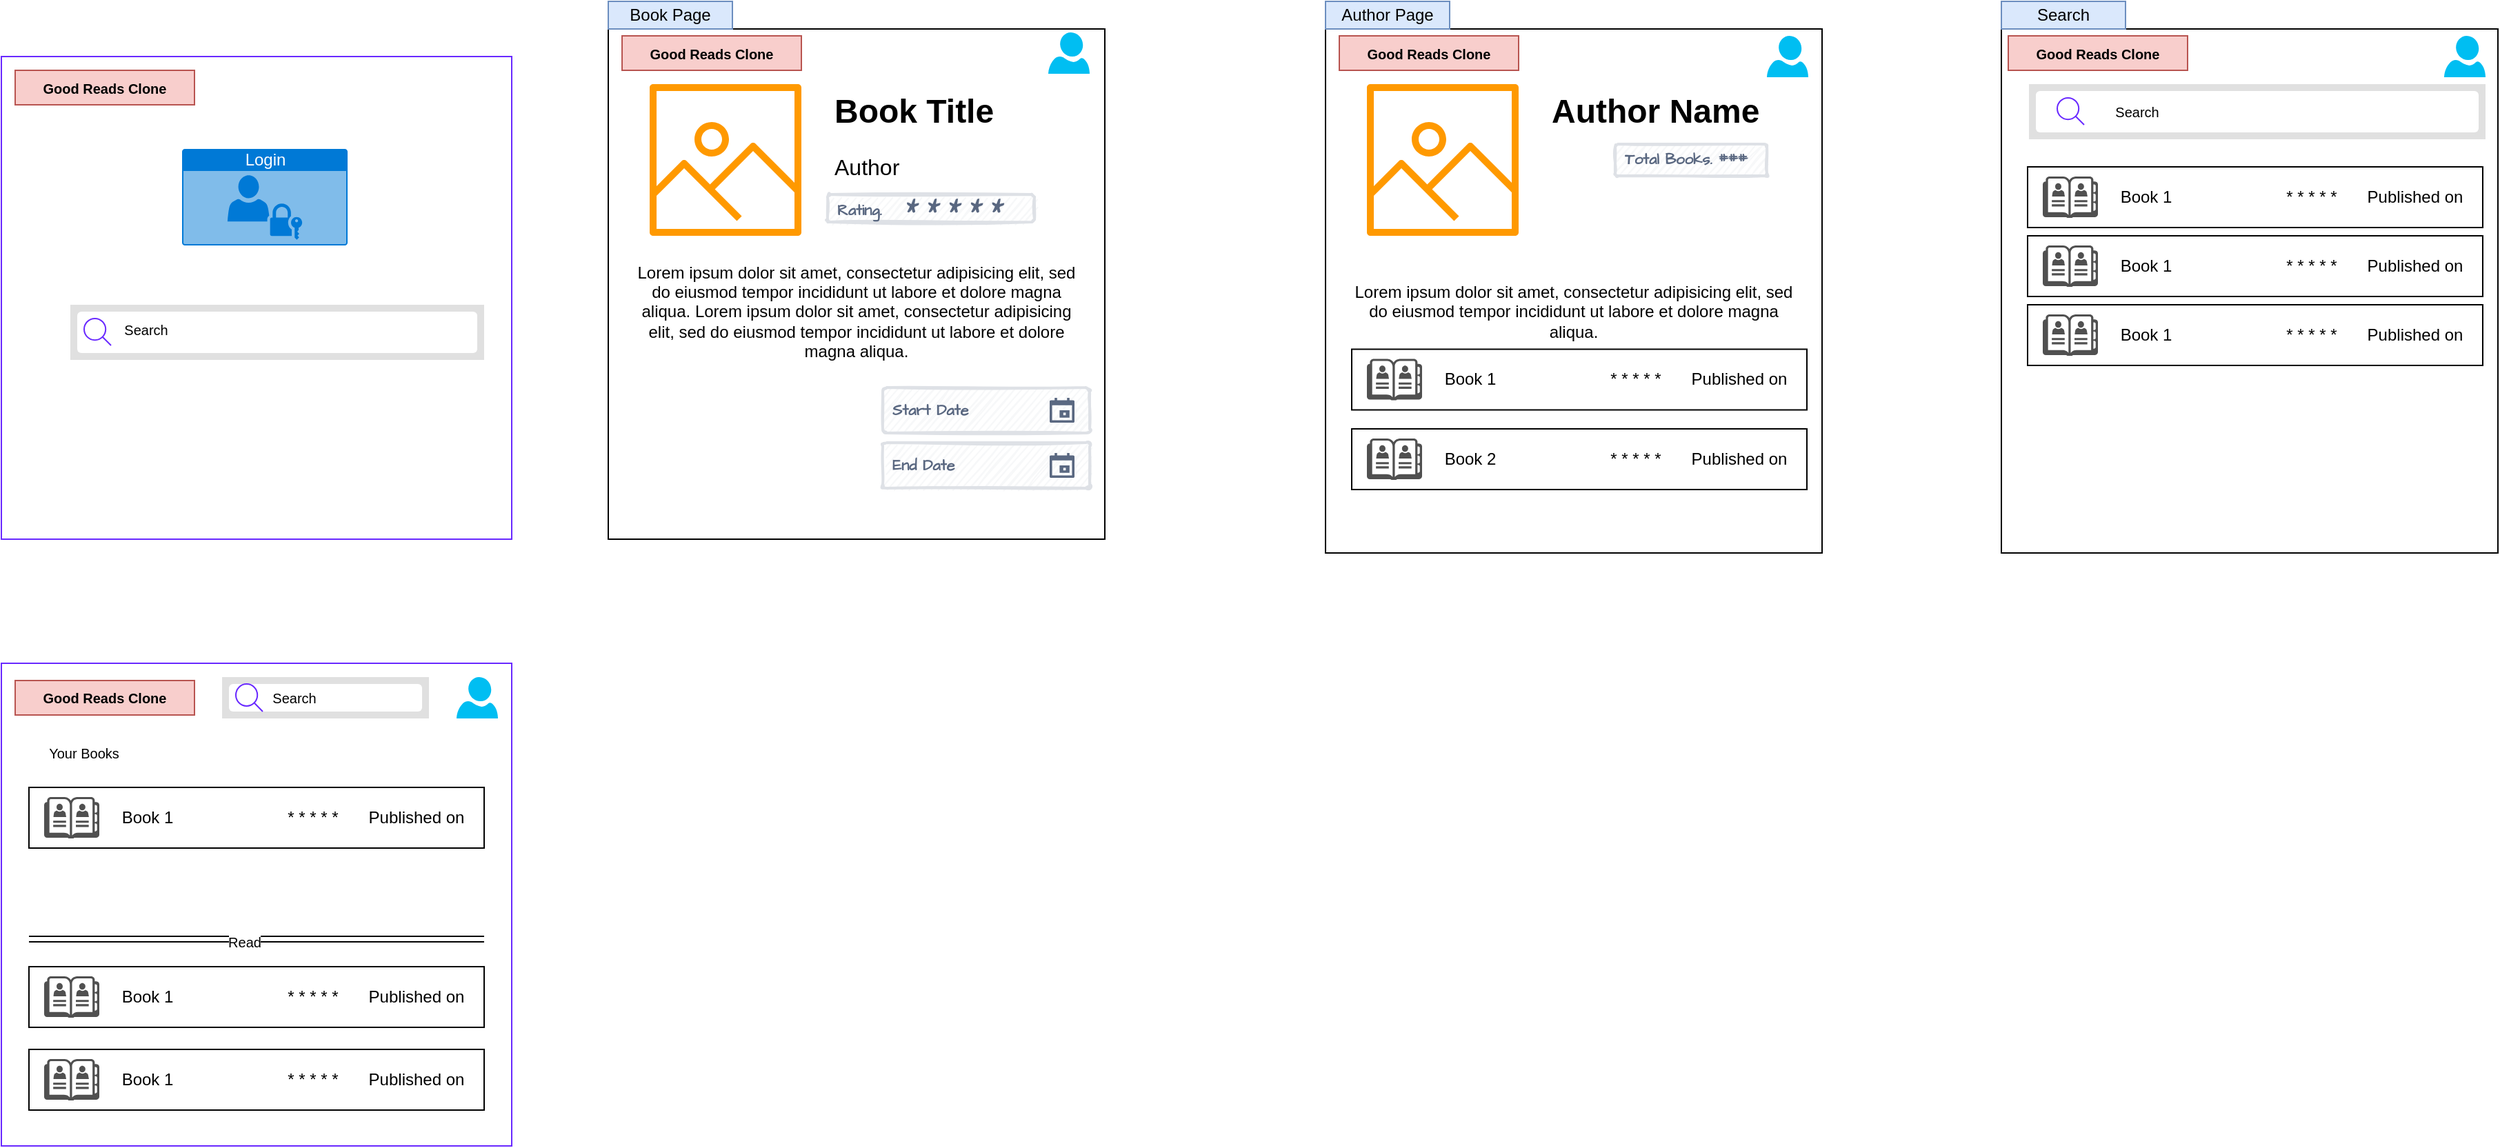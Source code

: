 <mxfile version="15.2.7" type="device" pages="3"><diagram id="kCLQvWOEQhlUWgDI2h-p" name="User-Interface"><mxGraphModel dx="1327" dy="503" grid="1" gridSize="10" guides="1" tooltips="1" connect="1" arrows="1" fold="1" page="1" pageScale="1" pageWidth="827" pageHeight="1169" math="0" shadow="0"><root><mxCell id="0"/><mxCell id="1" parent="0"/><mxCell id="NH7d7_Qby9Hm35h30psu-94" value="" style="rounded=0;whiteSpace=wrap;html=1;fontSize=10;strokeColor=#6929FF;" vertex="1" parent="1"><mxGeometry x="-280" y="80" width="370" height="350" as="geometry"/></mxCell><mxCell id="NH7d7_Qby9Hm35h30psu-25" value="" style="rounded=0;whiteSpace=wrap;html=1;" vertex="1" parent="1"><mxGeometry x="680" y="60" width="360" height="380" as="geometry"/></mxCell><mxCell id="NH7d7_Qby9Hm35h30psu-40" value="" style="rounded=0;whiteSpace=wrap;html=1;" vertex="1" parent="1"><mxGeometry x="699" y="292.25" width="330" height="44" as="geometry"/></mxCell><mxCell id="NH7d7_Qby9Hm35h30psu-16" value="" style="rounded=0;whiteSpace=wrap;html=1;" vertex="1" parent="1"><mxGeometry x="160" y="60" width="360" height="370" as="geometry"/></mxCell><mxCell id="NH7d7_Qby9Hm35h30psu-17" value="&lt;h1&gt;Book Title&lt;/h1&gt;&lt;p&gt;&lt;font style=&quot;font-size: 16px&quot;&gt;Author&lt;/font&gt;&lt;/p&gt;&lt;p&gt;&lt;br&gt;&lt;/p&gt;" style="text;html=1;strokeColor=none;fillColor=none;spacing=5;spacingTop=-20;whiteSpace=wrap;overflow=hidden;rounded=0;" vertex="1" parent="1"><mxGeometry x="319" y="100" width="190" height="150" as="geometry"/></mxCell><mxCell id="NH7d7_Qby9Hm35h30psu-18" value="&lt;span style=&quot;font-size: 11px ; font-weight: 700&quot;&gt;Start Date&lt;/span&gt;" style="rounded=1;arcSize=9;fillColor=#F7F8F9;align=left;spacingLeft=5;strokeColor=#DEE1E6;html=1;strokeWidth=2;fontColor=#596780;fontSize=12;sketch=1;hachureGap=4;pointerEvents=0;fontFamily=Architects Daughter;fontSource=https%3A%2F%2Ffonts.googleapis.com%2Fcss%3Ffamily%3DArchitects%2BDaughter;" vertex="1" parent="1"><mxGeometry x="359" y="320" width="150" height="33" as="geometry"/></mxCell><mxCell id="NH7d7_Qby9Hm35h30psu-19" value="" style="shape=mxgraph.gmdl.calendar;fillColor=#5A6881;strokeColor=none;sketch=0;hachureGap=4;pointerEvents=0;fontFamily=Architects Daughter;fontSource=https%3A%2F%2Ffonts.googleapis.com%2Fcss%3Ffamily%3DArchitects%2BDaughter;fontSize=20;" vertex="1" parent="NH7d7_Qby9Hm35h30psu-18"><mxGeometry x="1" y="0.5" width="18" height="18" relative="1" as="geometry"><mxPoint x="-29" y="-9" as="offset"/></mxGeometry></mxCell><mxCell id="NH7d7_Qby9Hm35h30psu-20" value="&lt;span style=&quot;font-size: 11px ; font-weight: 700&quot;&gt;End Date&lt;/span&gt;" style="rounded=1;arcSize=9;fillColor=#F7F8F9;align=left;spacingLeft=5;strokeColor=#DEE1E6;html=1;strokeWidth=2;fontColor=#596780;fontSize=12;sketch=1;hachureGap=4;pointerEvents=0;fontFamily=Architects Daughter;fontSource=https%3A%2F%2Ffonts.googleapis.com%2Fcss%3Ffamily%3DArchitects%2BDaughter;" vertex="1" parent="1"><mxGeometry x="359" y="360" width="150" height="33" as="geometry"/></mxCell><mxCell id="NH7d7_Qby9Hm35h30psu-21" value="" style="shape=mxgraph.gmdl.calendar;fillColor=#5A6881;strokeColor=none;sketch=0;hachureGap=4;pointerEvents=0;fontFamily=Architects Daughter;fontSource=https%3A%2F%2Ffonts.googleapis.com%2Fcss%3Ffamily%3DArchitects%2BDaughter;fontSize=20;" vertex="1" parent="NH7d7_Qby9Hm35h30psu-20"><mxGeometry x="1" y="0.5" width="18" height="18" relative="1" as="geometry"><mxPoint x="-29" y="-9" as="offset"/></mxGeometry></mxCell><mxCell id="NH7d7_Qby9Hm35h30psu-22" value="&lt;span style=&quot;font-size: 11px ; font-weight: 700&quot;&gt;Rating.&amp;nbsp; &amp;nbsp; &lt;/span&gt;&lt;span style=&quot;font-weight: 700&quot;&gt;&lt;font style=&quot;font-size: 17px&quot;&gt;* * * * *&lt;/font&gt;&lt;/span&gt;" style="rounded=1;arcSize=9;fillColor=#F7F8F9;align=left;spacingLeft=5;strokeColor=#DEE1E6;html=1;strokeWidth=2;fontColor=#596780;fontSize=12;sketch=1;hachureGap=4;pointerEvents=0;fontFamily=Architects Daughter;fontSource=https%3A%2F%2Ffonts.googleapis.com%2Fcss%3Ffamily%3DArchitects%2BDaughter;" vertex="1" parent="1"><mxGeometry x="319" y="180" width="150" height="20" as="geometry"/></mxCell><mxCell id="NH7d7_Qby9Hm35h30psu-23" value="&lt;span style=&quot;text-align: left&quot;&gt;Lorem ipsum dolor sit amet, consectetur adipisicing elit, sed do eiusmod tempor incididunt ut labore et dolore magna aliqua.&amp;nbsp;&lt;/span&gt;&lt;span style=&quot;text-align: left&quot;&gt;Lorem ipsum dolor sit amet, consectetur adipisicing elit, sed do eiusmod tempor incididunt ut labore et dolore magna aliqua.&lt;/span&gt;" style="text;html=1;strokeColor=none;fillColor=none;align=center;verticalAlign=middle;whiteSpace=wrap;rounded=0;" vertex="1" parent="1"><mxGeometry x="180" y="220" width="320" height="90" as="geometry"/></mxCell><mxCell id="NH7d7_Qby9Hm35h30psu-24" value="" style="sketch=0;outlineConnect=0;fontColor=#232F3E;gradientColor=none;fillColor=#FF9900;strokeColor=none;dashed=0;verticalLabelPosition=bottom;verticalAlign=top;align=center;html=1;fontSize=12;fontStyle=0;aspect=fixed;pointerEvents=1;shape=mxgraph.aws4.container_registry_image;" vertex="1" parent="1"><mxGeometry x="190" y="100" width="110" height="110" as="geometry"/></mxCell><mxCell id="NH7d7_Qby9Hm35h30psu-26" value="&lt;h1&gt;Author Name&lt;/h1&gt;" style="text;html=1;strokeColor=none;fillColor=none;spacing=5;spacingTop=-20;whiteSpace=wrap;overflow=hidden;rounded=0;" vertex="1" parent="1"><mxGeometry x="839" y="100" width="190" height="40" as="geometry"/></mxCell><mxCell id="NH7d7_Qby9Hm35h30psu-27" value="&lt;span style=&quot;font-size: 11px ; font-weight: 700&quot;&gt;Total Books. ###&lt;/span&gt;" style="rounded=1;arcSize=9;fillColor=#F7F8F9;align=left;spacingLeft=5;strokeColor=#DEE1E6;html=1;strokeWidth=2;fontColor=#596780;fontSize=12;sketch=1;hachureGap=4;pointerEvents=0;fontFamily=Architects Daughter;fontSource=https%3A%2F%2Ffonts.googleapis.com%2Fcss%3Ffamily%3DArchitects%2BDaughter;" vertex="1" parent="1"><mxGeometry x="890" y="143.5" width="110" height="23" as="geometry"/></mxCell><mxCell id="NH7d7_Qby9Hm35h30psu-32" value="&lt;span style=&quot;text-align: left&quot;&gt;Lorem ipsum dolor sit amet, consectetur adipisicing elit, sed do eiusmod tempor incididunt ut labore et dolore magna aliqua.&lt;/span&gt;" style="text;html=1;strokeColor=none;fillColor=none;align=center;verticalAlign=middle;whiteSpace=wrap;rounded=0;" vertex="1" parent="1"><mxGeometry x="700" y="220" width="320" height="90" as="geometry"/></mxCell><mxCell id="NH7d7_Qby9Hm35h30psu-33" value="" style="sketch=0;outlineConnect=0;fontColor=#232F3E;gradientColor=none;fillColor=#FF9900;strokeColor=none;dashed=0;verticalLabelPosition=bottom;verticalAlign=top;align=center;html=1;fontSize=12;fontStyle=0;aspect=fixed;pointerEvents=1;shape=mxgraph.aws4.container_registry_image;" vertex="1" parent="1"><mxGeometry x="710" y="100" width="110" height="110" as="geometry"/></mxCell><mxCell id="NH7d7_Qby9Hm35h30psu-34" value="Author Page" style="text;html=1;strokeColor=#6c8ebf;fillColor=#dae8fc;align=center;verticalAlign=middle;whiteSpace=wrap;rounded=0;" vertex="1" parent="1"><mxGeometry x="680" y="40" width="90" height="20" as="geometry"/></mxCell><mxCell id="NH7d7_Qby9Hm35h30psu-35" value="" style="sketch=0;pointerEvents=1;shadow=0;dashed=0;html=1;strokeColor=none;fillColor=#505050;labelPosition=center;verticalLabelPosition=bottom;verticalAlign=top;outlineConnect=0;align=center;shape=mxgraph.office.concepts.address_book;" vertex="1" parent="1"><mxGeometry x="710" y="299.25" width="40" height="30" as="geometry"/></mxCell><mxCell id="NH7d7_Qby9Hm35h30psu-36" value="Book 1" style="text;html=1;strokeColor=none;fillColor=none;align=center;verticalAlign=middle;whiteSpace=wrap;rounded=0;" vertex="1" parent="1"><mxGeometry x="760" y="304.25" width="50" height="20" as="geometry"/></mxCell><mxCell id="NH7d7_Qby9Hm35h30psu-41" value="* * * * *" style="text;html=1;strokeColor=none;fillColor=none;align=center;verticalAlign=middle;whiteSpace=wrap;rounded=0;" vertex="1" parent="1"><mxGeometry x="880" y="304" width="50" height="20" as="geometry"/></mxCell><mxCell id="NH7d7_Qby9Hm35h30psu-42" value="Published on" style="text;html=1;strokeColor=none;fillColor=none;align=center;verticalAlign=middle;whiteSpace=wrap;rounded=0;" vertex="1" parent="1"><mxGeometry x="940" y="304" width="80" height="20" as="geometry"/></mxCell><mxCell id="NH7d7_Qby9Hm35h30psu-43" value="" style="rounded=0;whiteSpace=wrap;html=1;" vertex="1" parent="1"><mxGeometry x="699" y="350" width="330" height="44" as="geometry"/></mxCell><mxCell id="NH7d7_Qby9Hm35h30psu-44" value="" style="sketch=0;pointerEvents=1;shadow=0;dashed=0;html=1;strokeColor=none;fillColor=#505050;labelPosition=center;verticalLabelPosition=bottom;verticalAlign=top;outlineConnect=0;align=center;shape=mxgraph.office.concepts.address_book;" vertex="1" parent="1"><mxGeometry x="710" y="357" width="40" height="30" as="geometry"/></mxCell><mxCell id="NH7d7_Qby9Hm35h30psu-45" value="Book 2" style="text;html=1;strokeColor=none;fillColor=none;align=center;verticalAlign=middle;whiteSpace=wrap;rounded=0;" vertex="1" parent="1"><mxGeometry x="760" y="362" width="50" height="20" as="geometry"/></mxCell><mxCell id="NH7d7_Qby9Hm35h30psu-46" value="* * * * *" style="text;html=1;strokeColor=none;fillColor=none;align=center;verticalAlign=middle;whiteSpace=wrap;rounded=0;" vertex="1" parent="1"><mxGeometry x="880" y="361.75" width="50" height="20" as="geometry"/></mxCell><mxCell id="NH7d7_Qby9Hm35h30psu-47" value="Published on" style="text;html=1;strokeColor=none;fillColor=none;align=center;verticalAlign=middle;whiteSpace=wrap;rounded=0;" vertex="1" parent="1"><mxGeometry x="940" y="361.75" width="80" height="20" as="geometry"/></mxCell><mxCell id="NH7d7_Qby9Hm35h30psu-49" value="Book Page" style="text;html=1;strokeColor=#6c8ebf;fillColor=#dae8fc;align=center;verticalAlign=middle;whiteSpace=wrap;rounded=0;" vertex="1" parent="1"><mxGeometry x="160" y="40" width="90" height="20" as="geometry"/></mxCell><mxCell id="NH7d7_Qby9Hm35h30psu-50" value="" style="rounded=0;whiteSpace=wrap;html=1;" vertex="1" parent="1"><mxGeometry x="1170" y="60" width="360" height="380" as="geometry"/></mxCell><mxCell id="NH7d7_Qby9Hm35h30psu-56" value="Search" style="text;html=1;strokeColor=#6c8ebf;fillColor=#dae8fc;align=center;verticalAlign=middle;whiteSpace=wrap;rounded=0;" vertex="1" parent="1"><mxGeometry x="1170" y="40" width="90" height="20" as="geometry"/></mxCell><mxCell id="NH7d7_Qby9Hm35h30psu-66" value="" style="shape=rect;fillColor=#e0e0e0;strokeColor=none;" vertex="1" parent="1"><mxGeometry x="1190" y="100" width="331" height="40" as="geometry"/></mxCell><mxCell id="NH7d7_Qby9Hm35h30psu-67" value="" style="html=1;strokeWidth=1;shadow=0;dashed=0;shape=mxgraph.ios7ui.marginRect;rx=3;ry=3;rectMargin=5;strokeColor=none;" vertex="1" parent="NH7d7_Qby9Hm35h30psu-66"><mxGeometry width="331" height="40" as="geometry"/></mxCell><mxCell id="NH7d7_Qby9Hm35h30psu-68" value="" style="shape=mxgraph.ios7.icons.looking_glass;strokeColor=#6929FF;fillColor=none;fontColor=#e0e0e0;labelPosition=right;verticalLabelPosition=middle;align=left;verticalAlign=middle;fontSize=10;fontStyle=0;spacingTop=2;sketch=0;" vertex="1" parent="NH7d7_Qby9Hm35h30psu-66"><mxGeometry x="0.5" y="0.5" width="19.5" height="19.5" relative="1" as="geometry"><mxPoint x="-145" y="-10" as="offset"/></mxGeometry></mxCell><mxCell id="NH7d7_Qby9Hm35h30psu-69" value="Search" style="text;html=1;strokeColor=none;fillColor=none;align=center;verticalAlign=middle;whiteSpace=wrap;rounded=0;fontSize=10;" vertex="1" parent="NH7d7_Qby9Hm35h30psu-66"><mxGeometry x="51.004" y="12.5" width="55.167" height="15" as="geometry"/></mxCell><mxCell id="NH7d7_Qby9Hm35h30psu-70" value="" style="group" vertex="1" connectable="0" parent="1"><mxGeometry x="1189" y="160" width="330" height="44" as="geometry"/></mxCell><mxCell id="NH7d7_Qby9Hm35h30psu-51" value="" style="rounded=0;whiteSpace=wrap;html=1;" vertex="1" parent="NH7d7_Qby9Hm35h30psu-70"><mxGeometry width="330" height="44" as="geometry"/></mxCell><mxCell id="NH7d7_Qby9Hm35h30psu-57" value="" style="sketch=0;pointerEvents=1;shadow=0;dashed=0;html=1;strokeColor=none;fillColor=#505050;labelPosition=center;verticalLabelPosition=bottom;verticalAlign=top;outlineConnect=0;align=center;shape=mxgraph.office.concepts.address_book;" vertex="1" parent="NH7d7_Qby9Hm35h30psu-70"><mxGeometry x="11" y="7" width="40" height="30" as="geometry"/></mxCell><mxCell id="NH7d7_Qby9Hm35h30psu-58" value="Book 1" style="text;html=1;strokeColor=none;fillColor=none;align=center;verticalAlign=middle;whiteSpace=wrap;rounded=0;" vertex="1" parent="NH7d7_Qby9Hm35h30psu-70"><mxGeometry x="61" y="12" width="50" height="20" as="geometry"/></mxCell><mxCell id="NH7d7_Qby9Hm35h30psu-59" value="* * * * *" style="text;html=1;strokeColor=none;fillColor=none;align=center;verticalAlign=middle;whiteSpace=wrap;rounded=0;" vertex="1" parent="NH7d7_Qby9Hm35h30psu-70"><mxGeometry x="181" y="11.75" width="50" height="20" as="geometry"/></mxCell><mxCell id="NH7d7_Qby9Hm35h30psu-60" value="Published on" style="text;html=1;strokeColor=none;fillColor=none;align=center;verticalAlign=middle;whiteSpace=wrap;rounded=0;" vertex="1" parent="NH7d7_Qby9Hm35h30psu-70"><mxGeometry x="241" y="11.75" width="80" height="20" as="geometry"/></mxCell><mxCell id="NH7d7_Qby9Hm35h30psu-71" value="" style="group" vertex="1" connectable="0" parent="1"><mxGeometry x="1189" y="210" width="330" height="44" as="geometry"/></mxCell><mxCell id="NH7d7_Qby9Hm35h30psu-72" value="" style="rounded=0;whiteSpace=wrap;html=1;" vertex="1" parent="NH7d7_Qby9Hm35h30psu-71"><mxGeometry width="330" height="44" as="geometry"/></mxCell><mxCell id="NH7d7_Qby9Hm35h30psu-73" value="" style="sketch=0;pointerEvents=1;shadow=0;dashed=0;html=1;strokeColor=none;fillColor=#505050;labelPosition=center;verticalLabelPosition=bottom;verticalAlign=top;outlineConnect=0;align=center;shape=mxgraph.office.concepts.address_book;" vertex="1" parent="NH7d7_Qby9Hm35h30psu-71"><mxGeometry x="11" y="7" width="40" height="30" as="geometry"/></mxCell><mxCell id="NH7d7_Qby9Hm35h30psu-74" value="Book 1" style="text;html=1;strokeColor=none;fillColor=none;align=center;verticalAlign=middle;whiteSpace=wrap;rounded=0;" vertex="1" parent="NH7d7_Qby9Hm35h30psu-71"><mxGeometry x="61" y="12" width="50" height="20" as="geometry"/></mxCell><mxCell id="NH7d7_Qby9Hm35h30psu-75" value="* * * * *" style="text;html=1;strokeColor=none;fillColor=none;align=center;verticalAlign=middle;whiteSpace=wrap;rounded=0;" vertex="1" parent="NH7d7_Qby9Hm35h30psu-71"><mxGeometry x="181" y="11.75" width="50" height="20" as="geometry"/></mxCell><mxCell id="NH7d7_Qby9Hm35h30psu-76" value="Published on" style="text;html=1;strokeColor=none;fillColor=none;align=center;verticalAlign=middle;whiteSpace=wrap;rounded=0;" vertex="1" parent="NH7d7_Qby9Hm35h30psu-71"><mxGeometry x="241" y="11.75" width="80" height="20" as="geometry"/></mxCell><mxCell id="NH7d7_Qby9Hm35h30psu-77" value="" style="group" vertex="1" connectable="0" parent="1"><mxGeometry x="1189" y="260" width="330" height="44" as="geometry"/></mxCell><mxCell id="NH7d7_Qby9Hm35h30psu-78" value="" style="rounded=0;whiteSpace=wrap;html=1;" vertex="1" parent="NH7d7_Qby9Hm35h30psu-77"><mxGeometry width="330" height="44" as="geometry"/></mxCell><mxCell id="NH7d7_Qby9Hm35h30psu-79" value="" style="sketch=0;pointerEvents=1;shadow=0;dashed=0;html=1;strokeColor=none;fillColor=#505050;labelPosition=center;verticalLabelPosition=bottom;verticalAlign=top;outlineConnect=0;align=center;shape=mxgraph.office.concepts.address_book;" vertex="1" parent="NH7d7_Qby9Hm35h30psu-77"><mxGeometry x="11" y="7" width="40" height="30" as="geometry"/></mxCell><mxCell id="NH7d7_Qby9Hm35h30psu-80" value="Book 1" style="text;html=1;strokeColor=none;fillColor=none;align=center;verticalAlign=middle;whiteSpace=wrap;rounded=0;" vertex="1" parent="NH7d7_Qby9Hm35h30psu-77"><mxGeometry x="61" y="12" width="50" height="20" as="geometry"/></mxCell><mxCell id="NH7d7_Qby9Hm35h30psu-81" value="* * * * *" style="text;html=1;strokeColor=none;fillColor=none;align=center;verticalAlign=middle;whiteSpace=wrap;rounded=0;" vertex="1" parent="NH7d7_Qby9Hm35h30psu-77"><mxGeometry x="181" y="11.75" width="50" height="20" as="geometry"/></mxCell><mxCell id="NH7d7_Qby9Hm35h30psu-82" value="Published on" style="text;html=1;strokeColor=none;fillColor=none;align=center;verticalAlign=middle;whiteSpace=wrap;rounded=0;" vertex="1" parent="NH7d7_Qby9Hm35h30psu-77"><mxGeometry x="241" y="11.75" width="80" height="20" as="geometry"/></mxCell><mxCell id="NH7d7_Qby9Hm35h30psu-93" value="Login" style="html=1;strokeColor=none;fillColor=#0079D6;labelPosition=center;verticalLabelPosition=middle;verticalAlign=top;align=center;fontSize=12;outlineConnect=0;spacingTop=-6;fontColor=#FFFFFF;sketch=0;shape=mxgraph.sitemap.login;" vertex="1" parent="1"><mxGeometry x="-149" y="147" width="120" height="70" as="geometry"/></mxCell><mxCell id="NH7d7_Qby9Hm35h30psu-96" value="" style="shape=rect;fillColor=#e0e0e0;strokeColor=none;" vertex="1" parent="1"><mxGeometry x="-230" y="260" width="300" height="40" as="geometry"/></mxCell><mxCell id="NH7d7_Qby9Hm35h30psu-97" value="" style="html=1;strokeWidth=1;shadow=0;dashed=0;shape=mxgraph.ios7ui.marginRect;rx=3;ry=3;rectMargin=5;strokeColor=none;" vertex="1" parent="NH7d7_Qby9Hm35h30psu-96"><mxGeometry width="300" height="40" as="geometry"/></mxCell><mxCell id="NH7d7_Qby9Hm35h30psu-98" value="" style="shape=mxgraph.ios7.icons.looking_glass;strokeColor=#6929FF;fillColor=none;fontColor=#e0e0e0;labelPosition=right;verticalLabelPosition=middle;align=left;verticalAlign=middle;fontSize=10;fontStyle=0;spacingTop=2;sketch=0;" vertex="1" parent="NH7d7_Qby9Hm35h30psu-96"><mxGeometry x="0.5" y="0.5" width="19.5" height="19.5" relative="1" as="geometry"><mxPoint x="-140" y="-10" as="offset"/></mxGeometry></mxCell><mxCell id="NH7d7_Qby9Hm35h30psu-99" value="Search" style="text;html=1;strokeColor=none;fillColor=none;align=center;verticalAlign=middle;whiteSpace=wrap;rounded=0;fontSize=10;" vertex="1" parent="NH7d7_Qby9Hm35h30psu-96"><mxGeometry x="30" y="10" width="50" height="15" as="geometry"/></mxCell><mxCell id="NH7d7_Qby9Hm35h30psu-100" value="" style="rounded=0;whiteSpace=wrap;html=1;fontSize=10;strokeColor=#6929FF;" vertex="1" parent="1"><mxGeometry x="-280" y="520" width="370" height="350" as="geometry"/></mxCell><mxCell id="NH7d7_Qby9Hm35h30psu-102" value="" style="shape=rect;fillColor=#e0e0e0;strokeColor=none;" vertex="1" parent="1"><mxGeometry x="-120" y="530" width="150" height="30" as="geometry"/></mxCell><mxCell id="NH7d7_Qby9Hm35h30psu-103" value="" style="html=1;strokeWidth=1;shadow=0;dashed=0;shape=mxgraph.ios7ui.marginRect;rx=3;ry=3;rectMargin=5;strokeColor=none;" vertex="1" parent="NH7d7_Qby9Hm35h30psu-102"><mxGeometry width="150" height="30" as="geometry"/></mxCell><mxCell id="NH7d7_Qby9Hm35h30psu-104" value="" style="shape=mxgraph.ios7.icons.looking_glass;strokeColor=#6929FF;fillColor=none;fontColor=#e0e0e0;labelPosition=right;verticalLabelPosition=middle;align=left;verticalAlign=middle;fontSize=10;fontStyle=0;spacingTop=2;sketch=0;" vertex="1" parent="NH7d7_Qby9Hm35h30psu-102"><mxGeometry x="0.5" y="0.5" width="19.5" height="20" relative="1" as="geometry"><mxPoint x="-65" y="-10" as="offset"/></mxGeometry></mxCell><mxCell id="NH7d7_Qby9Hm35h30psu-105" value="Search" style="text;html=1;strokeColor=none;fillColor=none;align=center;verticalAlign=middle;whiteSpace=wrap;rounded=0;fontSize=10;" vertex="1" parent="NH7d7_Qby9Hm35h30psu-102"><mxGeometry x="40" y="9.37" width="25.0" height="11.25" as="geometry"/></mxCell><mxCell id="NH7d7_Qby9Hm35h30psu-106" value="" style="verticalLabelPosition=bottom;html=1;verticalAlign=top;align=center;strokeColor=none;fillColor=#00BEF2;shape=mxgraph.azure.user;fontSize=10;" vertex="1" parent="1"><mxGeometry x="50" y="530" width="30" height="30" as="geometry"/></mxCell><mxCell id="NH7d7_Qby9Hm35h30psu-107" value="Good Reads Clone" style="text;html=1;strokeColor=#b85450;fillColor=#f8cecc;align=center;verticalAlign=middle;whiteSpace=wrap;rounded=0;fontSize=10;fontStyle=1" vertex="1" parent="1"><mxGeometry x="-270" y="532.5" width="130" height="25" as="geometry"/></mxCell><mxCell id="NH7d7_Qby9Hm35h30psu-108" value="" style="group;fontSize=10;strokeColor=#6929FF;" vertex="1" connectable="0" parent="1"><mxGeometry x="-260.0" y="610.0" width="330" height="44" as="geometry"/></mxCell><mxCell id="NH7d7_Qby9Hm35h30psu-109" value="" style="rounded=0;whiteSpace=wrap;html=1;" vertex="1" parent="NH7d7_Qby9Hm35h30psu-108"><mxGeometry width="330" height="44" as="geometry"/></mxCell><mxCell id="NH7d7_Qby9Hm35h30psu-110" value="" style="sketch=0;pointerEvents=1;shadow=0;dashed=0;html=1;strokeColor=none;fillColor=#505050;labelPosition=center;verticalLabelPosition=bottom;verticalAlign=top;outlineConnect=0;align=center;shape=mxgraph.office.concepts.address_book;" vertex="1" parent="NH7d7_Qby9Hm35h30psu-108"><mxGeometry x="11" y="7" width="40" height="30" as="geometry"/></mxCell><mxCell id="NH7d7_Qby9Hm35h30psu-111" value="Book 1" style="text;html=1;strokeColor=none;fillColor=none;align=center;verticalAlign=middle;whiteSpace=wrap;rounded=0;" vertex="1" parent="NH7d7_Qby9Hm35h30psu-108"><mxGeometry x="61" y="12" width="50" height="20" as="geometry"/></mxCell><mxCell id="NH7d7_Qby9Hm35h30psu-112" value="* * * * *" style="text;html=1;strokeColor=none;fillColor=none;align=center;verticalAlign=middle;whiteSpace=wrap;rounded=0;" vertex="1" parent="NH7d7_Qby9Hm35h30psu-108"><mxGeometry x="181" y="11.75" width="50" height="20" as="geometry"/></mxCell><mxCell id="NH7d7_Qby9Hm35h30psu-113" value="Published on" style="text;html=1;strokeColor=none;fillColor=none;align=center;verticalAlign=middle;whiteSpace=wrap;rounded=0;" vertex="1" parent="NH7d7_Qby9Hm35h30psu-108"><mxGeometry x="241" y="11.75" width="80" height="20" as="geometry"/></mxCell><mxCell id="NH7d7_Qby9Hm35h30psu-114" value="Your Books" style="text;html=1;strokeColor=none;fillColor=none;align=center;verticalAlign=middle;whiteSpace=wrap;rounded=0;fontSize=10;" vertex="1" parent="1"><mxGeometry x="-260" y="575" width="80" height="20" as="geometry"/></mxCell><mxCell id="NH7d7_Qby9Hm35h30psu-116" value="" style="endArrow=classic;html=1;fontSize=10;shape=link;" edge="1" parent="1"><mxGeometry relative="1" as="geometry"><mxPoint x="-260" y="720" as="sourcePoint"/><mxPoint x="70" y="720" as="targetPoint"/></mxGeometry></mxCell><mxCell id="NH7d7_Qby9Hm35h30psu-132" value="Read" style="edgeLabel;html=1;align=center;verticalAlign=middle;resizable=0;points=[];fontSize=10;" vertex="1" connectable="0" parent="NH7d7_Qby9Hm35h30psu-116"><mxGeometry x="-0.059" y="-2" relative="1" as="geometry"><mxPoint as="offset"/></mxGeometry></mxCell><mxCell id="NH7d7_Qby9Hm35h30psu-120" value="" style="group;fontSize=10;strokeColor=#6929FF;" vertex="1" connectable="0" parent="1"><mxGeometry x="-260.0" y="740.0" width="330" height="44" as="geometry"/></mxCell><mxCell id="NH7d7_Qby9Hm35h30psu-121" value="" style="rounded=0;whiteSpace=wrap;html=1;" vertex="1" parent="NH7d7_Qby9Hm35h30psu-120"><mxGeometry width="330" height="44" as="geometry"/></mxCell><mxCell id="NH7d7_Qby9Hm35h30psu-122" value="" style="sketch=0;pointerEvents=1;shadow=0;dashed=0;html=1;strokeColor=none;fillColor=#505050;labelPosition=center;verticalLabelPosition=bottom;verticalAlign=top;outlineConnect=0;align=center;shape=mxgraph.office.concepts.address_book;" vertex="1" parent="NH7d7_Qby9Hm35h30psu-120"><mxGeometry x="11" y="7" width="40" height="30" as="geometry"/></mxCell><mxCell id="NH7d7_Qby9Hm35h30psu-123" value="Book 1" style="text;html=1;strokeColor=none;fillColor=none;align=center;verticalAlign=middle;whiteSpace=wrap;rounded=0;" vertex="1" parent="NH7d7_Qby9Hm35h30psu-120"><mxGeometry x="61" y="12" width="50" height="20" as="geometry"/></mxCell><mxCell id="NH7d7_Qby9Hm35h30psu-124" value="* * * * *" style="text;html=1;strokeColor=none;fillColor=none;align=center;verticalAlign=middle;whiteSpace=wrap;rounded=0;" vertex="1" parent="NH7d7_Qby9Hm35h30psu-120"><mxGeometry x="181" y="11.75" width="50" height="20" as="geometry"/></mxCell><mxCell id="NH7d7_Qby9Hm35h30psu-125" value="Published on" style="text;html=1;strokeColor=none;fillColor=none;align=center;verticalAlign=middle;whiteSpace=wrap;rounded=0;" vertex="1" parent="NH7d7_Qby9Hm35h30psu-120"><mxGeometry x="241" y="11.75" width="80" height="20" as="geometry"/></mxCell><mxCell id="NH7d7_Qby9Hm35h30psu-126" value="" style="group;fontSize=10;strokeColor=#6929FF;" vertex="1" connectable="0" parent="1"><mxGeometry x="-260.0" y="800.0" width="330" height="44" as="geometry"/></mxCell><mxCell id="NH7d7_Qby9Hm35h30psu-127" value="" style="rounded=0;whiteSpace=wrap;html=1;" vertex="1" parent="NH7d7_Qby9Hm35h30psu-126"><mxGeometry width="330" height="44" as="geometry"/></mxCell><mxCell id="NH7d7_Qby9Hm35h30psu-128" value="" style="sketch=0;pointerEvents=1;shadow=0;dashed=0;html=1;strokeColor=none;fillColor=#505050;labelPosition=center;verticalLabelPosition=bottom;verticalAlign=top;outlineConnect=0;align=center;shape=mxgraph.office.concepts.address_book;" vertex="1" parent="NH7d7_Qby9Hm35h30psu-126"><mxGeometry x="11" y="7" width="40" height="30" as="geometry"/></mxCell><mxCell id="NH7d7_Qby9Hm35h30psu-129" value="Book 1" style="text;html=1;strokeColor=none;fillColor=none;align=center;verticalAlign=middle;whiteSpace=wrap;rounded=0;" vertex="1" parent="NH7d7_Qby9Hm35h30psu-126"><mxGeometry x="61" y="12" width="50" height="20" as="geometry"/></mxCell><mxCell id="NH7d7_Qby9Hm35h30psu-130" value="* * * * *" style="text;html=1;strokeColor=none;fillColor=none;align=center;verticalAlign=middle;whiteSpace=wrap;rounded=0;" vertex="1" parent="NH7d7_Qby9Hm35h30psu-126"><mxGeometry x="181" y="11.75" width="50" height="20" as="geometry"/></mxCell><mxCell id="NH7d7_Qby9Hm35h30psu-131" value="Published on" style="text;html=1;strokeColor=none;fillColor=none;align=center;verticalAlign=middle;whiteSpace=wrap;rounded=0;" vertex="1" parent="NH7d7_Qby9Hm35h30psu-126"><mxGeometry x="241" y="11.75" width="80" height="20" as="geometry"/></mxCell><mxCell id="NH7d7_Qby9Hm35h30psu-134" value="Good Reads Clone" style="text;html=1;strokeColor=#b85450;fillColor=#f8cecc;align=center;verticalAlign=middle;whiteSpace=wrap;rounded=0;fontSize=10;fontStyle=1" vertex="1" parent="1"><mxGeometry x="-270.0" y="90" width="130" height="25" as="geometry"/></mxCell><mxCell id="NH7d7_Qby9Hm35h30psu-135" value="Good Reads Clone" style="text;html=1;strokeColor=#b85450;fillColor=#f8cecc;align=center;verticalAlign=middle;whiteSpace=wrap;rounded=0;fontSize=10;fontStyle=1" vertex="1" parent="1"><mxGeometry x="170.0" y="65" width="130" height="25" as="geometry"/></mxCell><mxCell id="NH7d7_Qby9Hm35h30psu-136" value="Good Reads Clone" style="text;html=1;strokeColor=#b85450;fillColor=#f8cecc;align=center;verticalAlign=middle;whiteSpace=wrap;rounded=0;fontSize=10;fontStyle=1" vertex="1" parent="1"><mxGeometry x="690.0" y="65" width="130" height="25" as="geometry"/></mxCell><mxCell id="NH7d7_Qby9Hm35h30psu-137" value="Good Reads Clone" style="text;html=1;strokeColor=#b85450;fillColor=#f8cecc;align=center;verticalAlign=middle;whiteSpace=wrap;rounded=0;fontSize=10;fontStyle=1" vertex="1" parent="1"><mxGeometry x="1175" y="65" width="130" height="25" as="geometry"/></mxCell><mxCell id="NH7d7_Qby9Hm35h30psu-138" value="" style="verticalLabelPosition=bottom;html=1;verticalAlign=top;align=center;strokeColor=none;fillColor=#00BEF2;shape=mxgraph.azure.user;fontSize=10;" vertex="1" parent="1"><mxGeometry x="479" y="62.5" width="30" height="30" as="geometry"/></mxCell><mxCell id="NH7d7_Qby9Hm35h30psu-139" value="" style="verticalLabelPosition=bottom;html=1;verticalAlign=top;align=center;strokeColor=none;fillColor=#00BEF2;shape=mxgraph.azure.user;fontSize=10;" vertex="1" parent="1"><mxGeometry x="1000" y="65" width="30" height="30" as="geometry"/></mxCell><mxCell id="NH7d7_Qby9Hm35h30psu-142" value="" style="verticalLabelPosition=bottom;html=1;verticalAlign=top;align=center;strokeColor=none;fillColor=#00BEF2;shape=mxgraph.azure.user;fontSize=10;" vertex="1" parent="1"><mxGeometry x="1491" y="65" width="30" height="30" as="geometry"/></mxCell></root></mxGraphModel></diagram><diagram id="ZeNgASmuFYnMdf4i4CuG" name="Architecture"><mxGraphModel dx="500" dy="361" grid="1" gridSize="10" guides="1" tooltips="1" connect="1" arrows="1" fold="1" page="1" pageScale="1" pageWidth="827" pageHeight="1169" math="0" shadow="0"><root><mxCell id="eAEQtQH3wIDCErPtk6Of-0"/><mxCell id="eAEQtQH3wIDCErPtk6Of-1" parent="eAEQtQH3wIDCErPtk6Of-0"/><mxCell id="eAEQtQH3wIDCErPtk6Of-11" style="edgeStyle=orthogonalEdgeStyle;rounded=0;orthogonalLoop=1;jettySize=auto;html=1;fontSize=10;" edge="1" parent="eAEQtQH3wIDCErPtk6Of-1" source="eAEQtQH3wIDCErPtk6Of-7" target="eAEQtQH3wIDCErPtk6Of-10"><mxGeometry relative="1" as="geometry"/></mxCell><mxCell id="eAEQtQH3wIDCErPtk6Of-7" value="" style="rounded=0;whiteSpace=wrap;html=1;fontSize=10;strokeColor=#6c8ebf;fillColor=#dae8fc;" vertex="1" parent="eAEQtQH3wIDCErPtk6Of-1"><mxGeometry x="140" y="130" width="190" height="140" as="geometry"/></mxCell><mxCell id="eAEQtQH3wIDCErPtk6Of-26" style="edgeStyle=orthogonalEdgeStyle;rounded=0;orthogonalLoop=1;jettySize=auto;html=1;entryX=0;entryY=0.5;entryDx=0;entryDy=0;fontSize=10;" edge="1" parent="eAEQtQH3wIDCErPtk6Of-1" source="eAEQtQH3wIDCErPtk6Of-2" target="eAEQtQH3wIDCErPtk6Of-15"><mxGeometry relative="1" as="geometry"/></mxCell><mxCell id="eAEQtQH3wIDCErPtk6Of-2" value="Java" style="rounded=0;whiteSpace=wrap;html=1;fontSize=10;strokeColor=#6929FF;" vertex="1" parent="eAEQtQH3wIDCErPtk6Of-1"><mxGeometry x="155" y="150" width="70" height="30" as="geometry"/></mxCell><mxCell id="eAEQtQH3wIDCErPtk6Of-5" style="edgeStyle=orthogonalEdgeStyle;rounded=0;orthogonalLoop=1;jettySize=auto;html=1;entryX=0.529;entryY=0.598;entryDx=0;entryDy=0;entryPerimeter=0;fontSize=10;" edge="1" parent="eAEQtQH3wIDCErPtk6Of-1" source="eAEQtQH3wIDCErPtk6Of-3" target="eAEQtQH3wIDCErPtk6Of-4"><mxGeometry relative="1" as="geometry"/></mxCell><mxCell id="eAEQtQH3wIDCErPtk6Of-6" value="HTML" style="edgeLabel;html=1;align=center;verticalAlign=middle;resizable=0;points=[];fontSize=10;" vertex="1" connectable="0" parent="eAEQtQH3wIDCErPtk6Of-5"><mxGeometry x="0.086" relative="1" as="geometry"><mxPoint as="offset"/></mxGeometry></mxCell><mxCell id="eAEQtQH3wIDCErPtk6Of-14" style="edgeStyle=orthogonalEdgeStyle;rounded=0;orthogonalLoop=1;jettySize=auto;html=1;entryX=0.5;entryY=1;entryDx=0;entryDy=0;fontSize=10;" edge="1" parent="eAEQtQH3wIDCErPtk6Of-1" source="eAEQtQH3wIDCErPtk6Of-3" target="eAEQtQH3wIDCErPtk6Of-2"><mxGeometry relative="1" as="geometry"/></mxCell><mxCell id="eAEQtQH3wIDCErPtk6Of-19" style="edgeStyle=orthogonalEdgeStyle;rounded=0;orthogonalLoop=1;jettySize=auto;html=1;entryX=0.5;entryY=0;entryDx=0;entryDy=0;fontSize=10;" edge="1" parent="eAEQtQH3wIDCErPtk6Of-1" source="eAEQtQH3wIDCErPtk6Of-3" target="eAEQtQH3wIDCErPtk6Of-18"><mxGeometry relative="1" as="geometry"/></mxCell><mxCell id="eAEQtQH3wIDCErPtk6Of-20" value="HTTP API" style="edgeLabel;html=1;align=center;verticalAlign=middle;resizable=0;points=[];fontSize=10;" vertex="1" connectable="0" parent="eAEQtQH3wIDCErPtk6Of-19"><mxGeometry x="-0.225" y="1" relative="1" as="geometry"><mxPoint x="-1" y="23" as="offset"/></mxGeometry></mxCell><mxCell id="eAEQtQH3wIDCErPtk6Of-3" value="MVC" style="rounded=0;whiteSpace=wrap;html=1;fontSize=10;strokeColor=#6929FF;" vertex="1" parent="eAEQtQH3wIDCErPtk6Of-1"><mxGeometry x="160" y="210" width="60" height="30" as="geometry"/></mxCell><mxCell id="eAEQtQH3wIDCErPtk6Of-4" value="Actor" style="shape=umlActor;verticalLabelPosition=bottom;verticalAlign=top;html=1;outlineConnect=0;fontSize=10;strokeColor=#6929FF;" vertex="1" parent="eAEQtQH3wIDCErPtk6Of-1"><mxGeometry x="30" y="190" width="30" height="60" as="geometry"/></mxCell><mxCell id="eAEQtQH3wIDCErPtk6Of-9" value="Security" style="text;html=1;strokeColor=none;fillColor=none;align=center;verticalAlign=middle;whiteSpace=wrap;rounded=0;fontSize=10;" vertex="1" parent="eAEQtQH3wIDCErPtk6Of-1"><mxGeometry x="140" y="130" width="40" height="20" as="geometry"/></mxCell><mxCell id="eAEQtQH3wIDCErPtk6Of-10" value="Cassandra&lt;br&gt;https://astra.datastax.com/" style="shape=cylinder3;whiteSpace=wrap;html=1;boundedLbl=1;backgroundOutline=1;size=15;fontSize=10;strokeColor=#d6b656;fillColor=#fff2cc;" vertex="1" parent="eAEQtQH3wIDCErPtk6Of-1"><mxGeometry x="414" y="160" width="146" height="80" as="geometry"/></mxCell><mxCell id="eAEQtQH3wIDCErPtk6Of-15" value="Spring data" style="rounded=0;whiteSpace=wrap;html=1;fontSize=10;strokeColor=#6929FF;" vertex="1" parent="eAEQtQH3wIDCErPtk6Of-1"><mxGeometry x="260" y="185" width="60" height="30" as="geometry"/></mxCell><mxCell id="eAEQtQH3wIDCErPtk6Of-17" value="&lt;h1&gt;Cassandra&lt;/h1&gt;&lt;p&gt;Cassandra does not do search with like query. As its made for huge amount of data. Usually apache Solr is used for this task in sync with this.&lt;/p&gt;&lt;p&gt;Runs as a cluster into multiple nodes.&lt;/p&gt;&lt;p&gt;Not all data will be in one node. Data is distributed.&lt;/p&gt;&lt;p&gt;Partition key identifies the bucket where data is kept. Every partition goes in one node, with the hash.&lt;/p&gt;&lt;p&gt;Assigning it to a partition.&lt;/p&gt;" style="text;html=1;strokeColor=none;fillColor=none;spacing=5;spacingTop=-20;whiteSpace=wrap;overflow=hidden;rounded=0;fontSize=10;" vertex="1" parent="eAEQtQH3wIDCErPtk6Of-1"><mxGeometry x="370" y="250" width="320" height="240" as="geometry"/></mxCell><mxCell id="eAEQtQH3wIDCErPtk6Of-18" value="OpenLibrary Search Feature" style="rounded=0;whiteSpace=wrap;html=1;fontSize=10;strokeColor=#6929FF;" vertex="1" parent="eAEQtQH3wIDCErPtk6Of-1"><mxGeometry x="130" y="310" width="120" height="30" as="geometry"/></mxCell><mxCell id="eAEQtQH3wIDCErPtk6Of-24" style="edgeStyle=orthogonalEdgeStyle;rounded=0;orthogonalLoop=1;jettySize=auto;html=1;entryX=0.5;entryY=0;entryDx=0;entryDy=0;entryPerimeter=0;fontSize=10;" edge="1" parent="eAEQtQH3wIDCErPtk6Of-1" source="eAEQtQH3wIDCErPtk6Of-21" target="eAEQtQH3wIDCErPtk6Of-10"><mxGeometry relative="1" as="geometry"/></mxCell><mxCell id="eAEQtQH3wIDCErPtk6Of-25" value="Batch application&lt;br&gt;for bulk load" style="edgeLabel;html=1;align=center;verticalAlign=middle;resizable=0;points=[];fontSize=10;" vertex="1" connectable="0" parent="eAEQtQH3wIDCErPtk6Of-24"><mxGeometry x="-0.229" y="2" relative="1" as="geometry"><mxPoint as="offset"/></mxGeometry></mxCell><mxCell id="eAEQtQH3wIDCErPtk6Of-21" value="OpenLibrary Data" style="rounded=0;whiteSpace=wrap;html=1;fontSize=10;strokeColor=#6929FF;" vertex="1" parent="eAEQtQH3wIDCErPtk6Of-1"><mxGeometry x="384" y="60" width="120" height="30" as="geometry"/></mxCell></root></mxGraphModel></diagram><diagram id="mGRgp3MaUdRey3aMoENh" name="DB Design"><mxGraphModel dx="500" dy="361" grid="1" gridSize="10" guides="1" tooltips="1" connect="1" arrows="1" fold="1" page="1" pageScale="1" pageWidth="827" pageHeight="1169" math="0" shadow="0"><root><mxCell id="orehSf9odqJXljcJrSd9-0"/><mxCell id="orehSf9odqJXljcJrSd9-1" parent="orehSf9odqJXljcJrSd9-0"/><mxCell id="Hz0JfOt2yZeOLN9Gkp9M-7" style="edgeStyle=orthogonalEdgeStyle;rounded=0;orthogonalLoop=1;jettySize=auto;html=1;entryX=0;entryY=0.5;entryDx=0;entryDy=0;fontSize=10;" edge="1" parent="orehSf9odqJXljcJrSd9-1" source="Hz0JfOt2yZeOLN9Gkp9M-0" target="Hz0JfOt2yZeOLN9Gkp9M-1"><mxGeometry relative="1" as="geometry"/></mxCell><mxCell id="Hz0JfOt2yZeOLN9Gkp9M-8" value="Written By" style="edgeLabel;html=1;align=center;verticalAlign=middle;resizable=0;points=[];fontSize=10;" vertex="1" connectable="0" parent="Hz0JfOt2yZeOLN9Gkp9M-7"><mxGeometry x="-0.143" y="2" relative="1" as="geometry"><mxPoint as="offset"/></mxGeometry></mxCell><mxCell id="Hz0JfOt2yZeOLN9Gkp9M-9" value="N" style="edgeLabel;html=1;align=center;verticalAlign=middle;resizable=0;points=[];fontSize=10;" vertex="1" connectable="0" parent="Hz0JfOt2yZeOLN9Gkp9M-7"><mxGeometry x="0.505" relative="1" as="geometry"><mxPoint as="offset"/></mxGeometry></mxCell><mxCell id="Hz0JfOt2yZeOLN9Gkp9M-10" value="N" style="edgeLabel;html=1;align=center;verticalAlign=middle;resizable=0;points=[];fontSize=10;" vertex="1" connectable="0" parent="Hz0JfOt2yZeOLN9Gkp9M-7"><mxGeometry x="-0.809" y="2" relative="1" as="geometry"><mxPoint as="offset"/></mxGeometry></mxCell><mxCell id="Hz0JfOt2yZeOLN9Gkp9M-0" value="Book" style="rounded=0;whiteSpace=wrap;html=1;fontSize=10;strokeColor=#6929FF;" vertex="1" parent="orehSf9odqJXljcJrSd9-1"><mxGeometry x="90" y="170" width="70" height="30" as="geometry"/></mxCell><mxCell id="Hz0JfOt2yZeOLN9Gkp9M-1" value="Author" style="rounded=0;whiteSpace=wrap;html=1;fontSize=10;strokeColor=#6929FF;" vertex="1" parent="orehSf9odqJXljcJrSd9-1"><mxGeometry x="370" y="170" width="70" height="30" as="geometry"/></mxCell><mxCell id="Hz0JfOt2yZeOLN9Gkp9M-2" value="ID" style="ellipse;whiteSpace=wrap;html=1;aspect=fixed;fontSize=10;strokeColor=#6929FF;" vertex="1" parent="orehSf9odqJXljcJrSd9-1"><mxGeometry x="10" y="120" width="40" height="40" as="geometry"/></mxCell><mxCell id="Hz0JfOt2yZeOLN9Gkp9M-3" value="date" style="ellipse;whiteSpace=wrap;html=1;aspect=fixed;fontSize=10;strokeColor=#6929FF;" vertex="1" parent="orehSf9odqJXljcJrSd9-1"><mxGeometry x="60" y="120" width="40" height="40" as="geometry"/></mxCell><mxCell id="Hz0JfOt2yZeOLN9Gkp9M-4" value="Name" style="ellipse;whiteSpace=wrap;html=1;aspect=fixed;fontSize=10;strokeColor=#6929FF;" vertex="1" parent="orehSf9odqJXljcJrSd9-1"><mxGeometry x="105" y="120" width="40" height="40" as="geometry"/></mxCell><mxCell id="Hz0JfOt2yZeOLN9Gkp9M-5" value="Desc" style="ellipse;whiteSpace=wrap;html=1;aspect=fixed;fontSize=10;strokeColor=#6929FF;" vertex="1" parent="orehSf9odqJXljcJrSd9-1"><mxGeometry x="150" y="120" width="40" height="40" as="geometry"/></mxCell><mxCell id="Hz0JfOt2yZeOLN9Gkp9M-6" value="Cover" style="ellipse;whiteSpace=wrap;html=1;aspect=fixed;fontSize=10;strokeColor=#6929FF;" vertex="1" parent="orehSf9odqJXljcJrSd9-1"><mxGeometry x="210" y="120" width="40" height="40" as="geometry"/></mxCell><mxCell id="Hz0JfOt2yZeOLN9Gkp9M-11" value="ID" style="ellipse;whiteSpace=wrap;html=1;aspect=fixed;fontSize=10;strokeColor=#6929FF;" vertex="1" parent="orehSf9odqJXljcJrSd9-1"><mxGeometry x="360" y="120" width="40" height="40" as="geometry"/></mxCell><mxCell id="Hz0JfOt2yZeOLN9Gkp9M-12" value="Name" style="ellipse;whiteSpace=wrap;html=1;aspect=fixed;fontSize=10;strokeColor=#6929FF;" vertex="1" parent="orehSf9odqJXljcJrSd9-1"><mxGeometry x="415" y="120" width="40" height="40" as="geometry"/></mxCell><mxCell id="Hz0JfOt2yZeOLN9Gkp9M-13" value="Image" style="ellipse;whiteSpace=wrap;html=1;aspect=fixed;fontSize=10;strokeColor=#6929FF;" vertex="1" parent="orehSf9odqJXljcJrSd9-1"><mxGeometry x="470" y="120" width="40" height="40" as="geometry"/></mxCell><mxCell id="Hz0JfOt2yZeOLN9Gkp9M-17" style="edgeStyle=orthogonalEdgeStyle;rounded=0;orthogonalLoop=1;jettySize=auto;html=1;entryX=0.5;entryY=1;entryDx=0;entryDy=0;fontSize=10;" edge="1" parent="orehSf9odqJXljcJrSd9-1" source="Hz0JfOt2yZeOLN9Gkp9M-14" target="Hz0JfOt2yZeOLN9Gkp9M-0"><mxGeometry relative="1" as="geometry"/></mxCell><mxCell id="Hz0JfOt2yZeOLN9Gkp9M-18" value="Read by" style="edgeLabel;html=1;align=center;verticalAlign=middle;resizable=0;points=[];fontSize=10;" vertex="1" connectable="0" parent="Hz0JfOt2yZeOLN9Gkp9M-17"><mxGeometry x="-0.185" relative="1" as="geometry"><mxPoint as="offset"/></mxGeometry></mxCell><mxCell id="Hz0JfOt2yZeOLN9Gkp9M-28" value="N" style="edgeLabel;html=1;align=center;verticalAlign=middle;resizable=0;points=[];fontSize=10;" vertex="1" connectable="0" parent="Hz0JfOt2yZeOLN9Gkp9M-17"><mxGeometry x="-0.631" relative="1" as="geometry"><mxPoint as="offset"/></mxGeometry></mxCell><mxCell id="Hz0JfOt2yZeOLN9Gkp9M-29" value="N" style="edgeLabel;html=1;align=center;verticalAlign=middle;resizable=0;points=[];fontSize=10;" vertex="1" connectable="0" parent="Hz0JfOt2yZeOLN9Gkp9M-17"><mxGeometry x="0.615" y="2" relative="1" as="geometry"><mxPoint as="offset"/></mxGeometry></mxCell><mxCell id="Hz0JfOt2yZeOLN9Gkp9M-24" style="edgeStyle=orthogonalEdgeStyle;rounded=0;orthogonalLoop=1;jettySize=auto;html=1;entryX=0;entryY=0.5;entryDx=0;entryDy=0;fontSize=10;" edge="1" parent="orehSf9odqJXljcJrSd9-1" source="Hz0JfOt2yZeOLN9Gkp9M-14" target="Hz0JfOt2yZeOLN9Gkp9M-19"><mxGeometry relative="1" as="geometry"/></mxCell><mxCell id="Hz0JfOt2yZeOLN9Gkp9M-25" value="1" style="edgeLabel;html=1;align=center;verticalAlign=middle;resizable=0;points=[];fontSize=10;" vertex="1" connectable="0" parent="Hz0JfOt2yZeOLN9Gkp9M-24"><mxGeometry x="-0.762" y="2" relative="1" as="geometry"><mxPoint as="offset"/></mxGeometry></mxCell><mxCell id="Hz0JfOt2yZeOLN9Gkp9M-26" value="N" style="edgeLabel;html=1;align=center;verticalAlign=middle;resizable=0;points=[];fontSize=10;" vertex="1" connectable="0" parent="Hz0JfOt2yZeOLN9Gkp9M-24"><mxGeometry x="0.686" y="-1" relative="1" as="geometry"><mxPoint as="offset"/></mxGeometry></mxCell><mxCell id="Hz0JfOt2yZeOLN9Gkp9M-27" value="Has" style="edgeLabel;html=1;align=center;verticalAlign=middle;resizable=0;points=[];fontSize=10;" vertex="1" connectable="0" parent="Hz0JfOt2yZeOLN9Gkp9M-24"><mxGeometry x="-0.059" y="-1" relative="1" as="geometry"><mxPoint as="offset"/></mxGeometry></mxCell><mxCell id="Hz0JfOt2yZeOLN9Gkp9M-14" value="User" style="rounded=0;whiteSpace=wrap;html=1;fontSize=10;strokeColor=#6929FF;" vertex="1" parent="orehSf9odqJXljcJrSd9-1"><mxGeometry x="90" y="330" width="70" height="30" as="geometry"/></mxCell><mxCell id="Hz0JfOt2yZeOLN9Gkp9M-15" value="ID" style="ellipse;whiteSpace=wrap;html=1;aspect=fixed;fontSize=10;strokeColor=#6929FF;" vertex="1" parent="orehSf9odqJXljcJrSd9-1"><mxGeometry x="80" y="380" width="40" height="40" as="geometry"/></mxCell><mxCell id="Hz0JfOt2yZeOLN9Gkp9M-16" value="Name" style="ellipse;whiteSpace=wrap;html=1;aspect=fixed;fontSize=10;strokeColor=#6929FF;" vertex="1" parent="orehSf9odqJXljcJrSd9-1"><mxGeometry x="130" y="380" width="40" height="40" as="geometry"/></mxCell><mxCell id="Hz0JfOt2yZeOLN9Gkp9M-19" value="User Book" style="rounded=0;whiteSpace=wrap;html=1;fontSize=10;strokeColor=#6929FF;" vertex="1" parent="orehSf9odqJXljcJrSd9-1"><mxGeometry x="345" y="330" width="70" height="30" as="geometry"/></mxCell><mxCell id="Hz0JfOt2yZeOLN9Gkp9M-20" value="Start" style="ellipse;whiteSpace=wrap;html=1;aspect=fixed;fontSize=10;strokeColor=#6929FF;" vertex="1" parent="orehSf9odqJXljcJrSd9-1"><mxGeometry x="307.5" y="380" width="40" height="40" as="geometry"/></mxCell><mxCell id="Hz0JfOt2yZeOLN9Gkp9M-21" value="End" style="ellipse;whiteSpace=wrap;html=1;aspect=fixed;fontSize=10;strokeColor=#6929FF;" vertex="1" parent="orehSf9odqJXljcJrSd9-1"><mxGeometry x="357.5" y="380" width="40" height="40" as="geometry"/></mxCell><mxCell id="Hz0JfOt2yZeOLN9Gkp9M-22" value="Status" style="ellipse;whiteSpace=wrap;html=1;aspect=fixed;fontSize=10;strokeColor=#6929FF;" vertex="1" parent="orehSf9odqJXljcJrSd9-1"><mxGeometry x="412.5" y="380" width="40" height="40" as="geometry"/></mxCell><mxCell id="Hz0JfOt2yZeOLN9Gkp9M-23" value="Rating" style="ellipse;whiteSpace=wrap;html=1;aspect=fixed;fontSize=10;strokeColor=#6929FF;" vertex="1" parent="orehSf9odqJXljcJrSd9-1"><mxGeometry x="462.5" y="380" width="40" height="40" as="geometry"/></mxCell><mxCell id="7F6zQfACqdvOQzSw8ykv-0" value="&lt;h1&gt;Queries&lt;/h1&gt;&lt;p&gt;1. Books by ID (1 book per URL) - should be efficient&lt;/p&gt;&lt;p&gt;2. Books by author id&lt;/p&gt;&lt;p&gt;3. User books by book id and user id&lt;/p&gt;&lt;p&gt;4. User books by user id&lt;/p&gt;" style="text;html=1;strokeColor=none;fillColor=none;spacing=5;spacingTop=-20;whiteSpace=wrap;overflow=hidden;rounded=0;fontSize=10;" vertex="1" parent="orehSf9odqJXljcJrSd9-1"><mxGeometry x="50" y="525" width="270" height="135" as="geometry"/></mxCell><mxCell id="7F6zQfACqdvOQzSw8ykv-1" value="&lt;h1&gt;Books by Id&lt;/h1&gt;&lt;p&gt;Book id&lt;span style=&quot;white-space: pre&quot;&gt;&#9;&lt;/span&gt;&lt;span style=&quot;white-space: pre&quot;&gt;&#9;&lt;/span&gt;K&lt;/p&gt;&lt;p&gt;name&lt;/p&gt;&lt;p&gt;desc&lt;/p&gt;&lt;p&gt;cover&lt;/p&gt;&lt;p&gt;published date&lt;/p&gt;&lt;p&gt;author name&lt;/p&gt;&lt;p&gt;author id&lt;br&gt;&lt;/p&gt;" style="text;html=1;strokeColor=none;fillColor=none;spacing=5;spacingTop=-20;whiteSpace=wrap;overflow=hidden;rounded=0;fontSize=10;" vertex="1" parent="orehSf9odqJXljcJrSd9-1"><mxGeometry x="40" y="710" width="140" height="200" as="geometry"/></mxCell><mxCell id="7F6zQfACqdvOQzSw8ykv-2" value="&lt;h1&gt;Books by Author Id&lt;/h1&gt;&lt;p&gt;author Id&lt;span style=&quot;white-space: pre&quot;&gt;&#9;&lt;/span&gt;&lt;span style=&quot;white-space: pre&quot;&gt;&#9;&lt;/span&gt;&lt;span style=&quot;white-space: pre&quot;&gt;&#9;&lt;/span&gt;&lt;span style=&quot;white-space: pre&quot;&gt;&#9;&lt;/span&gt;K&lt;/p&gt;&lt;p&gt;author name&lt;br&gt;&lt;/p&gt;&lt;p&gt;Book id&lt;/p&gt;&lt;p&gt;book name&lt;/p&gt;&lt;p&gt;cover&lt;/p&gt;&lt;p&gt;published date (Clustering column)&lt;br&gt;&lt;/p&gt;" style="text;html=1;strokeColor=none;fillColor=none;spacing=5;spacingTop=-20;whiteSpace=wrap;overflow=hidden;rounded=0;fontSize=10;" vertex="1" parent="orehSf9odqJXljcJrSd9-1"><mxGeometry x="240" y="710" width="200" height="200" as="geometry"/></mxCell><mxCell id="7F6zQfACqdvOQzSw8ykv-4" value="Query 1" style="rounded=0;whiteSpace=wrap;html=1;fontSize=10;strokeColor=#6c8ebf;fillColor=#dae8fc;" vertex="1" parent="orehSf9odqJXljcJrSd9-1"><mxGeometry x="40" y="680" width="60" height="20" as="geometry"/></mxCell><mxCell id="7F6zQfACqdvOQzSw8ykv-5" value="Query 2" style="rounded=0;whiteSpace=wrap;html=1;fontSize=10;strokeColor=#6c8ebf;fillColor=#dae8fc;" vertex="1" parent="orehSf9odqJXljcJrSd9-1"><mxGeometry x="240" y="680" width="60" height="20" as="geometry"/></mxCell><mxCell id="L7GJcyuIYTJ-imww7BVS-0" value="&lt;h1&gt;Books by User Id and Books Id&lt;/h1&gt;&lt;p&gt;user Id&lt;span style=&quot;white-space: pre&quot;&gt;&#9;&lt;/span&gt;&lt;span style=&quot;white-space: pre&quot;&gt;&#9;&lt;/span&gt;&lt;span style=&quot;white-space: pre&quot;&gt;&#9;&lt;/span&gt;&lt;span style=&quot;white-space: pre&quot;&gt;&#9;&lt;/span&gt;K&lt;/p&gt;&lt;p&gt;book id&lt;br&gt;&lt;/p&gt;&lt;p&gt;&lt;span&gt;start&lt;/span&gt;&lt;/p&gt;&lt;p&gt;&lt;span&gt;end&lt;/span&gt;&lt;/p&gt;&lt;p&gt;rating&lt;/p&gt;&lt;p&gt;status&lt;br&gt;&lt;/p&gt;" style="text;html=1;strokeColor=none;fillColor=none;spacing=5;spacingTop=-20;whiteSpace=wrap;overflow=hidden;rounded=0;fontSize=10;" vertex="1" parent="orehSf9odqJXljcJrSd9-1"><mxGeometry x="510" y="710" width="200" height="200" as="geometry"/></mxCell><mxCell id="L7GJcyuIYTJ-imww7BVS-1" value="Query 3" style="rounded=0;whiteSpace=wrap;html=1;fontSize=10;strokeColor=#6c8ebf;fillColor=#dae8fc;" vertex="1" parent="orehSf9odqJXljcJrSd9-1"><mxGeometry x="510" y="680" width="60" height="20" as="geometry"/></mxCell><mxCell id="L7GJcyuIYTJ-imww7BVS-2" value="&lt;h1&gt;Books by User Id&lt;/h1&gt;&lt;p&gt;user Id&lt;span&gt;&#9;&lt;span style=&quot;white-space: pre&quot;&gt;&#9;&lt;/span&gt;&lt;span style=&quot;white-space: pre&quot;&gt;&#9;&lt;/span&gt;&lt;/span&gt;&lt;span&gt;&#9;&lt;/span&gt;&lt;span&gt;&#9;&lt;/span&gt;&lt;span&gt;&#9;&lt;/span&gt;K&lt;/p&gt;&lt;p&gt;Time UUID&lt;span&gt;&#9;&lt;span style=&quot;white-space: pre&quot;&gt;&#9;&lt;/span&gt;&lt;/span&gt;&lt;span&gt;&amp;nbsp;&lt;/span&gt;&lt;span&gt;&#9;&lt;/span&gt;C&lt;/p&gt;&lt;p&gt;status&lt;span style=&quot;white-space: pre&quot;&gt;&#9;&lt;/span&gt;&lt;span style=&quot;white-space: pre&quot;&gt;&#9;&lt;/span&gt;C&lt;br&gt;&lt;/p&gt;&lt;p&gt;book id&lt;br&gt;&lt;/p&gt;&lt;p&gt;&lt;span&gt;start&lt;/span&gt;&lt;/p&gt;&lt;p&gt;&lt;span&gt;end&lt;/span&gt;&lt;/p&gt;&lt;p&gt;rating&lt;/p&gt;&lt;p&gt;&lt;br&gt;&lt;/p&gt;" style="text;html=1;strokeColor=none;fillColor=none;spacing=5;spacingTop=-20;whiteSpace=wrap;overflow=hidden;rounded=0;fontSize=10;" vertex="1" parent="orehSf9odqJXljcJrSd9-1"><mxGeometry x="730" y="710" width="180" height="200" as="geometry"/></mxCell><mxCell id="L7GJcyuIYTJ-imww7BVS-3" value="Query 4" style="rounded=0;whiteSpace=wrap;html=1;fontSize=10;strokeColor=#6c8ebf;fillColor=#dae8fc;" vertex="1" parent="orehSf9odqJXljcJrSd9-1"><mxGeometry x="730" y="680" width="60" height="20" as="geometry"/></mxCell></root></mxGraphModel></diagram></mxfile>
